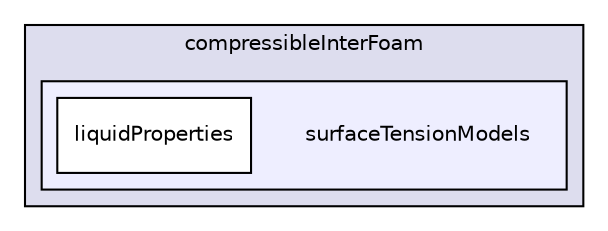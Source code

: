 digraph "applications/solvers/multiphase/compressibleInterFoam/surfaceTensionModels" {
  bgcolor=transparent;
  compound=true
  node [ fontsize="10", fontname="Helvetica"];
  edge [ labelfontsize="10", labelfontname="Helvetica"];
  subgraph clusterdir_fb05bcc430bbe51efa429e7fa7725607 {
    graph [ bgcolor="#ddddee", pencolor="black", label="compressibleInterFoam" fontname="Helvetica", fontsize="10", URL="dir_fb05bcc430bbe51efa429e7fa7725607.html"]
  subgraph clusterdir_291621ec3a0021fad3535711af0943bf {
    graph [ bgcolor="#eeeeff", pencolor="black", label="" URL="dir_291621ec3a0021fad3535711af0943bf.html"];
    dir_291621ec3a0021fad3535711af0943bf [shape=plaintext label="surfaceTensionModels"];
    dir_07a52907786f5fd04b9e24f8a90d4044 [shape=box label="liquidProperties" color="black" fillcolor="white" style="filled" URL="dir_07a52907786f5fd04b9e24f8a90d4044.html"];
  }
  }
}
